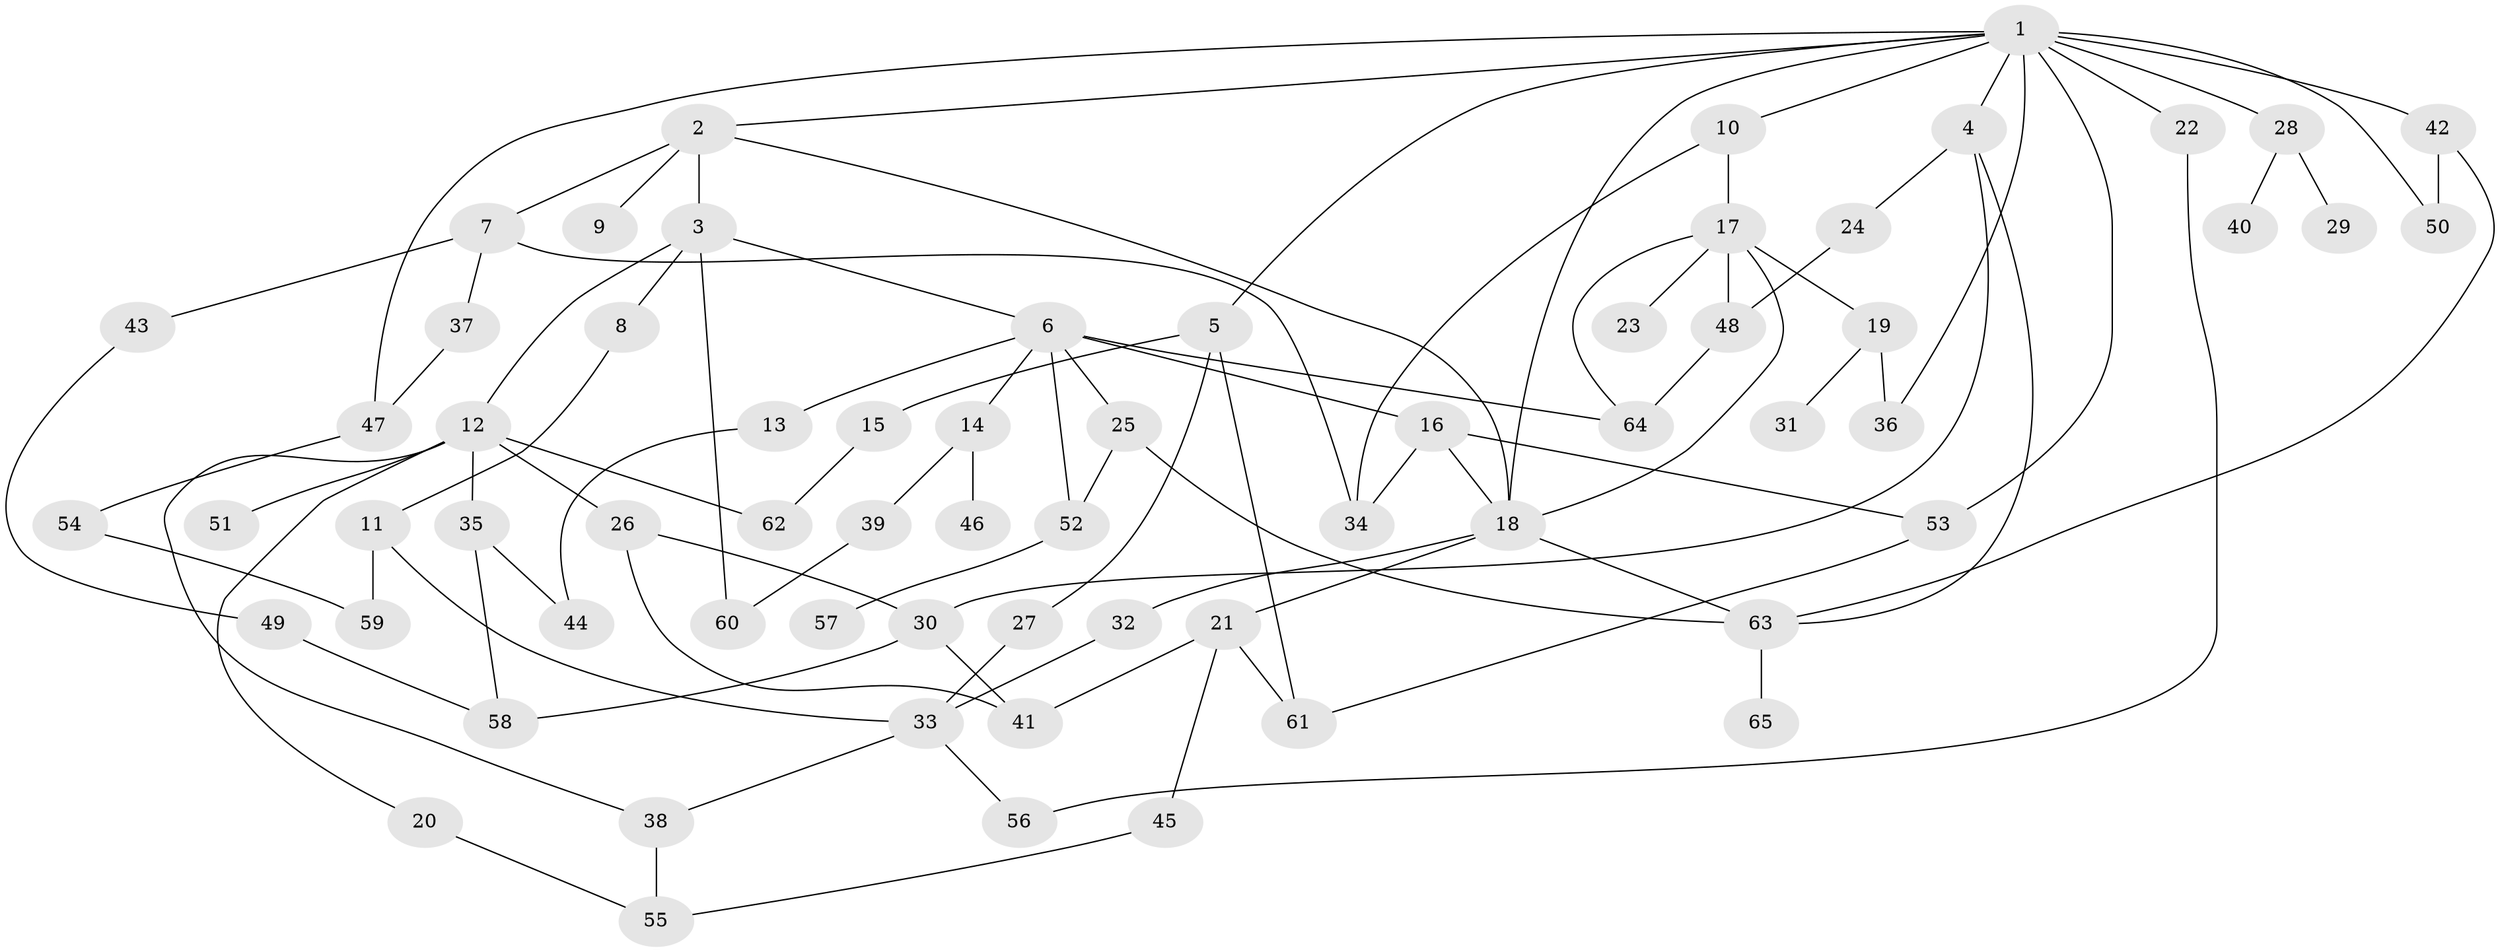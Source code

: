 // Generated by graph-tools (version 1.1) at 2025/42/03/09/25 04:42:56]
// undirected, 65 vertices, 97 edges
graph export_dot {
graph [start="1"]
  node [color=gray90,style=filled];
  1;
  2;
  3;
  4;
  5;
  6;
  7;
  8;
  9;
  10;
  11;
  12;
  13;
  14;
  15;
  16;
  17;
  18;
  19;
  20;
  21;
  22;
  23;
  24;
  25;
  26;
  27;
  28;
  29;
  30;
  31;
  32;
  33;
  34;
  35;
  36;
  37;
  38;
  39;
  40;
  41;
  42;
  43;
  44;
  45;
  46;
  47;
  48;
  49;
  50;
  51;
  52;
  53;
  54;
  55;
  56;
  57;
  58;
  59;
  60;
  61;
  62;
  63;
  64;
  65;
  1 -- 2;
  1 -- 4;
  1 -- 5;
  1 -- 10;
  1 -- 22;
  1 -- 28;
  1 -- 36;
  1 -- 42;
  1 -- 50;
  1 -- 47;
  1 -- 53;
  1 -- 18;
  2 -- 3;
  2 -- 7;
  2 -- 9;
  2 -- 18;
  3 -- 6;
  3 -- 8;
  3 -- 12;
  3 -- 60;
  4 -- 24;
  4 -- 30;
  4 -- 63;
  5 -- 15;
  5 -- 27;
  5 -- 61;
  6 -- 13;
  6 -- 14;
  6 -- 16;
  6 -- 25;
  6 -- 52;
  6 -- 64;
  7 -- 37;
  7 -- 43;
  7 -- 34;
  8 -- 11;
  10 -- 17;
  10 -- 34;
  11 -- 33;
  11 -- 59;
  12 -- 20;
  12 -- 26;
  12 -- 35;
  12 -- 38;
  12 -- 51;
  12 -- 62;
  13 -- 44;
  14 -- 39;
  14 -- 46;
  15 -- 62;
  16 -- 34;
  16 -- 53;
  16 -- 18;
  17 -- 18;
  17 -- 19;
  17 -- 23;
  17 -- 48;
  17 -- 64;
  18 -- 21;
  18 -- 32;
  18 -- 63;
  19 -- 31;
  19 -- 36;
  20 -- 55;
  21 -- 45;
  21 -- 61;
  21 -- 41;
  22 -- 56;
  24 -- 48;
  25 -- 63;
  25 -- 52;
  26 -- 41;
  26 -- 30;
  27 -- 33;
  28 -- 29;
  28 -- 40;
  30 -- 41;
  30 -- 58;
  32 -- 33;
  33 -- 38;
  33 -- 56;
  35 -- 44;
  35 -- 58;
  37 -- 47;
  38 -- 55;
  39 -- 60;
  42 -- 50;
  42 -- 63;
  43 -- 49;
  45 -- 55;
  47 -- 54;
  48 -- 64;
  49 -- 58;
  52 -- 57;
  53 -- 61;
  54 -- 59;
  63 -- 65;
}
